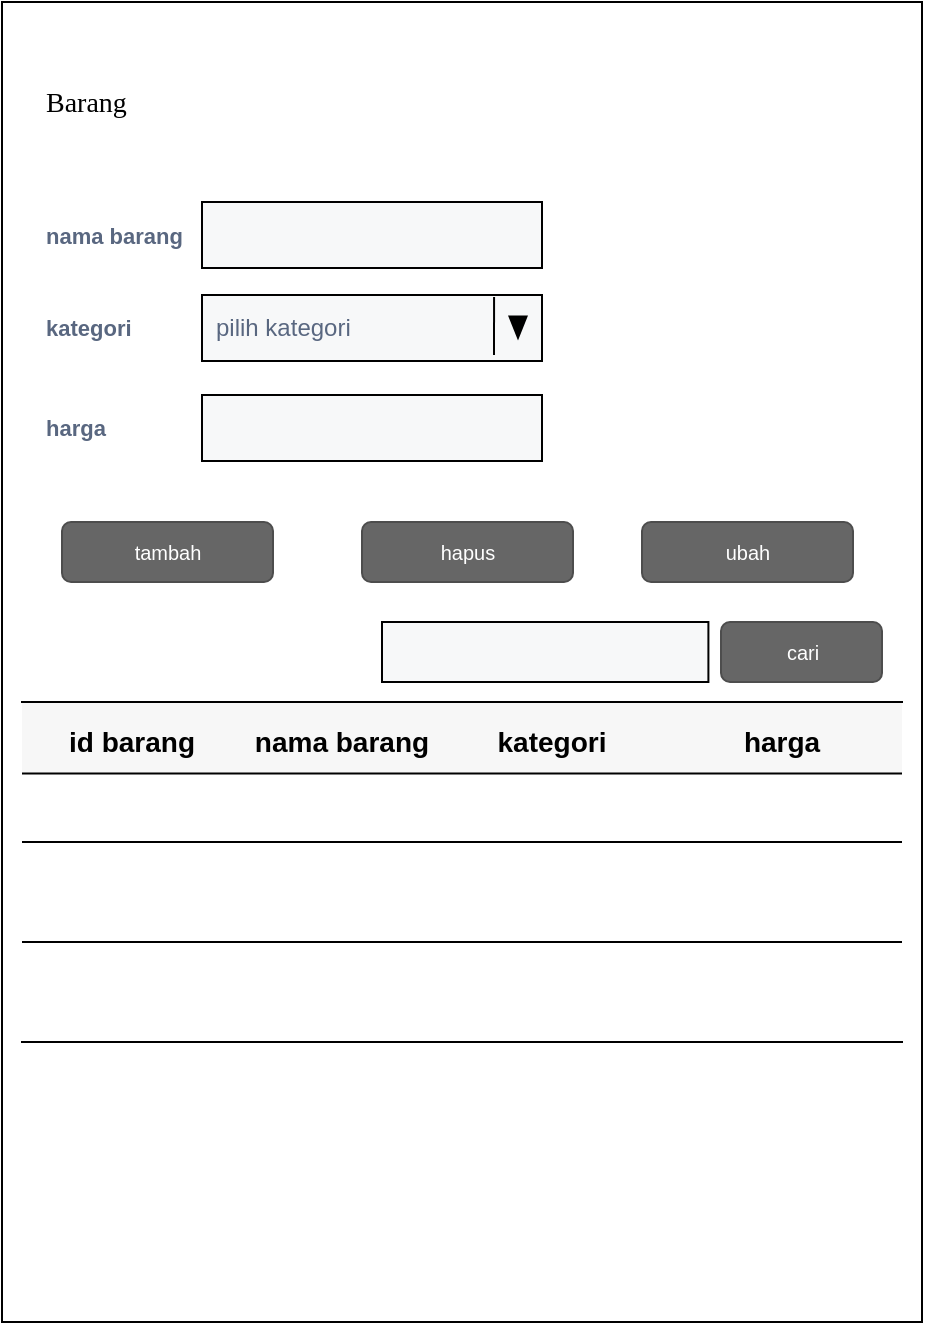 <mxfile version="12.8.1" type="github">
  <diagram name="Page-1" id="03018318-947c-dd8e-b7a3-06fadd420f32">
    <mxGraphModel dx="1021" dy="516" grid="1" gridSize="10" guides="1" tooltips="1" connect="1" arrows="1" fold="1" page="1" pageScale="1" pageWidth="1100" pageHeight="850" background="#ffffff" math="0" shadow="0">
      <root>
        <mxCell id="0" />
        <mxCell id="1" parent="0" />
        <mxCell id="677b7b8949515195-1" value="" style="whiteSpace=wrap;html=1;rounded=0;shadow=0;labelBackgroundColor=none;strokeColor=#000000;strokeWidth=1;fillColor=none;fontFamily=Verdana;fontSize=12;fontColor=#000000;align=center;comic=0;" parent="1" vertex="1">
          <mxGeometry x="100" y="50" width="460" height="660" as="geometry" />
        </mxCell>
        <mxCell id="677b7b8949515195-4" value="Barang" style="text;html=1;points=[];align=left;verticalAlign=top;spacingTop=-4;fontSize=14;fontFamily=Verdana" parent="1" vertex="1">
          <mxGeometry x="120" y="90" width="420" height="20" as="geometry" />
        </mxCell>
        <mxCell id="pMgydVEeFzhMNEziikcE-1" value="" style="shape=partialRectangle;right=0;left=0;strokeColor=#000000;fillColor=#ffffff;whiteSpace=wrap;" vertex="1" parent="1">
          <mxGeometry x="110" y="400" width="440" height="170" as="geometry" />
        </mxCell>
        <mxCell id="pMgydVEeFzhMNEziikcE-2" value="" style="html=1;shadow=0;dashed=0;shape=mxgraph.bootstrap.horLines;strokeColor=inherit;fillColor=#000000;fillOpacity=3;resizeWidth=1;" vertex="1" parent="pMgydVEeFzhMNEziikcE-1">
          <mxGeometry width="440" height="40" relative="1" as="geometry" />
        </mxCell>
        <mxCell id="pMgydVEeFzhMNEziikcE-3" value="id barang" style="html=1;shadow=0;dashed=0;shape=mxgraph.bootstrap.rect;strokeColor=none;fillColor=none;fontSize=14;fontStyle=1;align=center;whiteSpace=wrap;resizeHeight=1;" vertex="1" parent="pMgydVEeFzhMNEziikcE-2">
          <mxGeometry width="90" height="40" relative="1" as="geometry">
            <mxPoint x="10" as="offset" />
          </mxGeometry>
        </mxCell>
        <mxCell id="pMgydVEeFzhMNEziikcE-4" value="nama barang" style="html=1;shadow=0;dashed=0;shape=mxgraph.bootstrap.rect;strokeColor=none;fillColor=none;fontSize=14;fontStyle=1;align=center;whiteSpace=wrap;resizeHeight=1;" vertex="1" parent="pMgydVEeFzhMNEziikcE-2">
          <mxGeometry width="100" height="40" relative="1" as="geometry">
            <mxPoint x="110" as="offset" />
          </mxGeometry>
        </mxCell>
        <mxCell id="pMgydVEeFzhMNEziikcE-5" value="kategori" style="html=1;shadow=0;dashed=0;shape=mxgraph.bootstrap.rect;strokeColor=none;fillColor=none;fontSize=14;fontStyle=1;align=center;whiteSpace=wrap;resizeHeight=1;" vertex="1" parent="pMgydVEeFzhMNEziikcE-2">
          <mxGeometry width="90" height="40" relative="1" as="geometry">
            <mxPoint x="220" as="offset" />
          </mxGeometry>
        </mxCell>
        <mxCell id="pMgydVEeFzhMNEziikcE-6" value="harga" style="html=1;shadow=0;dashed=0;shape=mxgraph.bootstrap.rect;strokeColor=none;fillColor=none;fontSize=14;fontStyle=1;align=center;whiteSpace=wrap;resizeHeight=1;" vertex="1" parent="pMgydVEeFzhMNEziikcE-2">
          <mxGeometry width="120" height="40" relative="1" as="geometry">
            <mxPoint x="320" as="offset" />
          </mxGeometry>
        </mxCell>
        <mxCell id="pMgydVEeFzhMNEziikcE-43" value="" style="strokeColor=#000000;fillColor=inherit;gradientColor=inherit;html=1;shadow=0;dashed=0;shape=mxgraph.bootstrap.horLines;resizeWidth=1;" vertex="1" parent="pMgydVEeFzhMNEziikcE-1">
          <mxGeometry width="440" height="50" relative="1" as="geometry">
            <mxPoint y="120" as="offset" />
          </mxGeometry>
        </mxCell>
        <mxCell id="pMgydVEeFzhMNEziikcE-71" value="" style="strokeColor=#000000;fillColor=inherit;gradientColor=inherit;html=1;shadow=0;dashed=0;shape=mxgraph.bootstrap.horLines;resizeWidth=1;" vertex="1" parent="pMgydVEeFzhMNEziikcE-1">
          <mxGeometry y="35.79" width="440" height="34.21" as="geometry">
            <mxPoint y="140" as="offset" />
          </mxGeometry>
        </mxCell>
        <mxCell id="pMgydVEeFzhMNEziikcE-86" value="" style="group" vertex="1" connectable="0" parent="1">
          <mxGeometry x="120" y="150" width="250" height="33" as="geometry" />
        </mxCell>
        <mxCell id="pMgydVEeFzhMNEziikcE-82" value="nama barang" style="fillColor=none;strokeColor=none;html=1;fontSize=11;fontStyle=0;align=left;fontColor=#596780;fontStyle=1;fontSize=11;comic=0;" vertex="1" parent="pMgydVEeFzhMNEziikcE-86">
          <mxGeometry y="6.5" width="70" height="20" as="geometry" />
        </mxCell>
        <mxCell id="pMgydVEeFzhMNEziikcE-83" value="" style="rounded=0;arcSize=9;fillColor=#F7F8F9;align=left;spacingLeft=5;strokeColor=#000000;html=1;strokeWidth=1;fontColor=#596780;fontSize=12;comic=0;" vertex="1" parent="pMgydVEeFzhMNEziikcE-86">
          <mxGeometry x="80" width="170" height="33" as="geometry" />
        </mxCell>
        <mxCell id="pMgydVEeFzhMNEziikcE-90" value="" style="group" vertex="1" connectable="0" parent="1">
          <mxGeometry x="120" y="246.5" width="250" height="33" as="geometry" />
        </mxCell>
        <mxCell id="pMgydVEeFzhMNEziikcE-91" value="harga" style="fillColor=none;strokeColor=none;html=1;fontSize=11;fontStyle=0;align=left;fontColor=#596780;fontStyle=1;fontSize=11;comic=0;" vertex="1" parent="pMgydVEeFzhMNEziikcE-90">
          <mxGeometry y="6.5" width="70" height="20" as="geometry" />
        </mxCell>
        <mxCell id="pMgydVEeFzhMNEziikcE-92" value="" style="rounded=0;arcSize=9;fillColor=#F7F8F9;align=left;spacingLeft=5;strokeColor=#000000;html=1;strokeWidth=1;fontColor=#596780;fontSize=12;comic=0;" vertex="1" parent="pMgydVEeFzhMNEziikcE-90">
          <mxGeometry x="80" width="170" height="33" as="geometry" />
        </mxCell>
        <mxCell id="pMgydVEeFzhMNEziikcE-88" value="kategori" style="fillColor=none;strokeColor=none;html=1;fontSize=11;fontStyle=0;align=left;fontColor=#596780;fontStyle=1;fontSize=11;comic=0;" vertex="1" parent="1">
          <mxGeometry x="120" y="203" width="70" height="20" as="geometry" />
        </mxCell>
        <mxCell id="pMgydVEeFzhMNEziikcE-244" value="" style="group" vertex="1" connectable="0" parent="1">
          <mxGeometry x="200" y="196.5" width="170" height="33" as="geometry" />
        </mxCell>
        <mxCell id="pMgydVEeFzhMNEziikcE-89" value="pilih kategori" style="rounded=0;arcSize=9;fillColor=#F7F8F9;align=left;spacingLeft=5;strokeColor=#000000;html=1;strokeWidth=1;fontColor=#596780;fontSize=12;comic=0;" vertex="1" parent="pMgydVEeFzhMNEziikcE-244">
          <mxGeometry width="170" height="33" as="geometry" />
        </mxCell>
        <mxCell id="pMgydVEeFzhMNEziikcE-242" value="" style="shape=triangle;direction=south;strokeColor=none;fillColor=#000000;" vertex="1" parent="pMgydVEeFzhMNEziikcE-244">
          <mxGeometry x="153" y="10.25" width="10" height="12.5" as="geometry">
            <mxPoint x="-25" y="-2.5" as="offset" />
          </mxGeometry>
        </mxCell>
        <mxCell id="pMgydVEeFzhMNEziikcE-243" value="" style="endArrow=none;html=1;entryX=0.859;entryY=0.03;entryDx=0;entryDy=0;entryPerimeter=0;" edge="1" parent="pMgydVEeFzhMNEziikcE-244" target="pMgydVEeFzhMNEziikcE-89">
          <mxGeometry width="50" height="50" relative="1" as="geometry">
            <mxPoint x="146" y="30" as="sourcePoint" />
            <mxPoint x="120" y="-30" as="targetPoint" />
          </mxGeometry>
        </mxCell>
        <mxCell id="pMgydVEeFzhMNEziikcE-246" value="tambah" style="rounded=1;html=1;shadow=0;dashed=0;whiteSpace=wrap;fontSize=10;fillColor=#666666;align=center;strokeColor=#4D4D4D;fontColor=#ffffff;comic=0;" vertex="1" parent="1">
          <mxGeometry x="130" y="310" width="105.5" height="30" as="geometry" />
        </mxCell>
        <mxCell id="pMgydVEeFzhMNEziikcE-247" value="hapus" style="rounded=1;html=1;shadow=0;dashed=0;whiteSpace=wrap;fontSize=10;fillColor=#666666;align=center;strokeColor=#4D4D4D;fontColor=#ffffff;comic=0;" vertex="1" parent="1">
          <mxGeometry x="280" y="310" width="105.5" height="30" as="geometry" />
        </mxCell>
        <mxCell id="pMgydVEeFzhMNEziikcE-248" value="ubah" style="rounded=1;html=1;shadow=0;dashed=0;whiteSpace=wrap;fontSize=10;fillColor=#666666;align=center;strokeColor=#4D4D4D;fontColor=#ffffff;comic=0;" vertex="1" parent="1">
          <mxGeometry x="420" y="310" width="105.5" height="30" as="geometry" />
        </mxCell>
        <mxCell id="pMgydVEeFzhMNEziikcE-251" value="" style="rounded=0;arcSize=9;fillColor=#F7F8F9;align=left;spacingLeft=5;strokeColor=#000000;html=1;strokeWidth=1;fontColor=#596780;fontSize=12;comic=0;" vertex="1" parent="1">
          <mxGeometry x="290" y="360" width="163.2" height="30" as="geometry" />
        </mxCell>
        <mxCell id="pMgydVEeFzhMNEziikcE-252" value="cari" style="rounded=1;html=1;shadow=0;dashed=0;whiteSpace=wrap;fontSize=10;fillColor=#666666;align=center;strokeColor=#4D4D4D;fontColor=#ffffff;comic=0;" vertex="1" parent="1">
          <mxGeometry x="459.5" y="360" width="80.5" height="30" as="geometry" />
        </mxCell>
      </root>
    </mxGraphModel>
  </diagram>
</mxfile>
